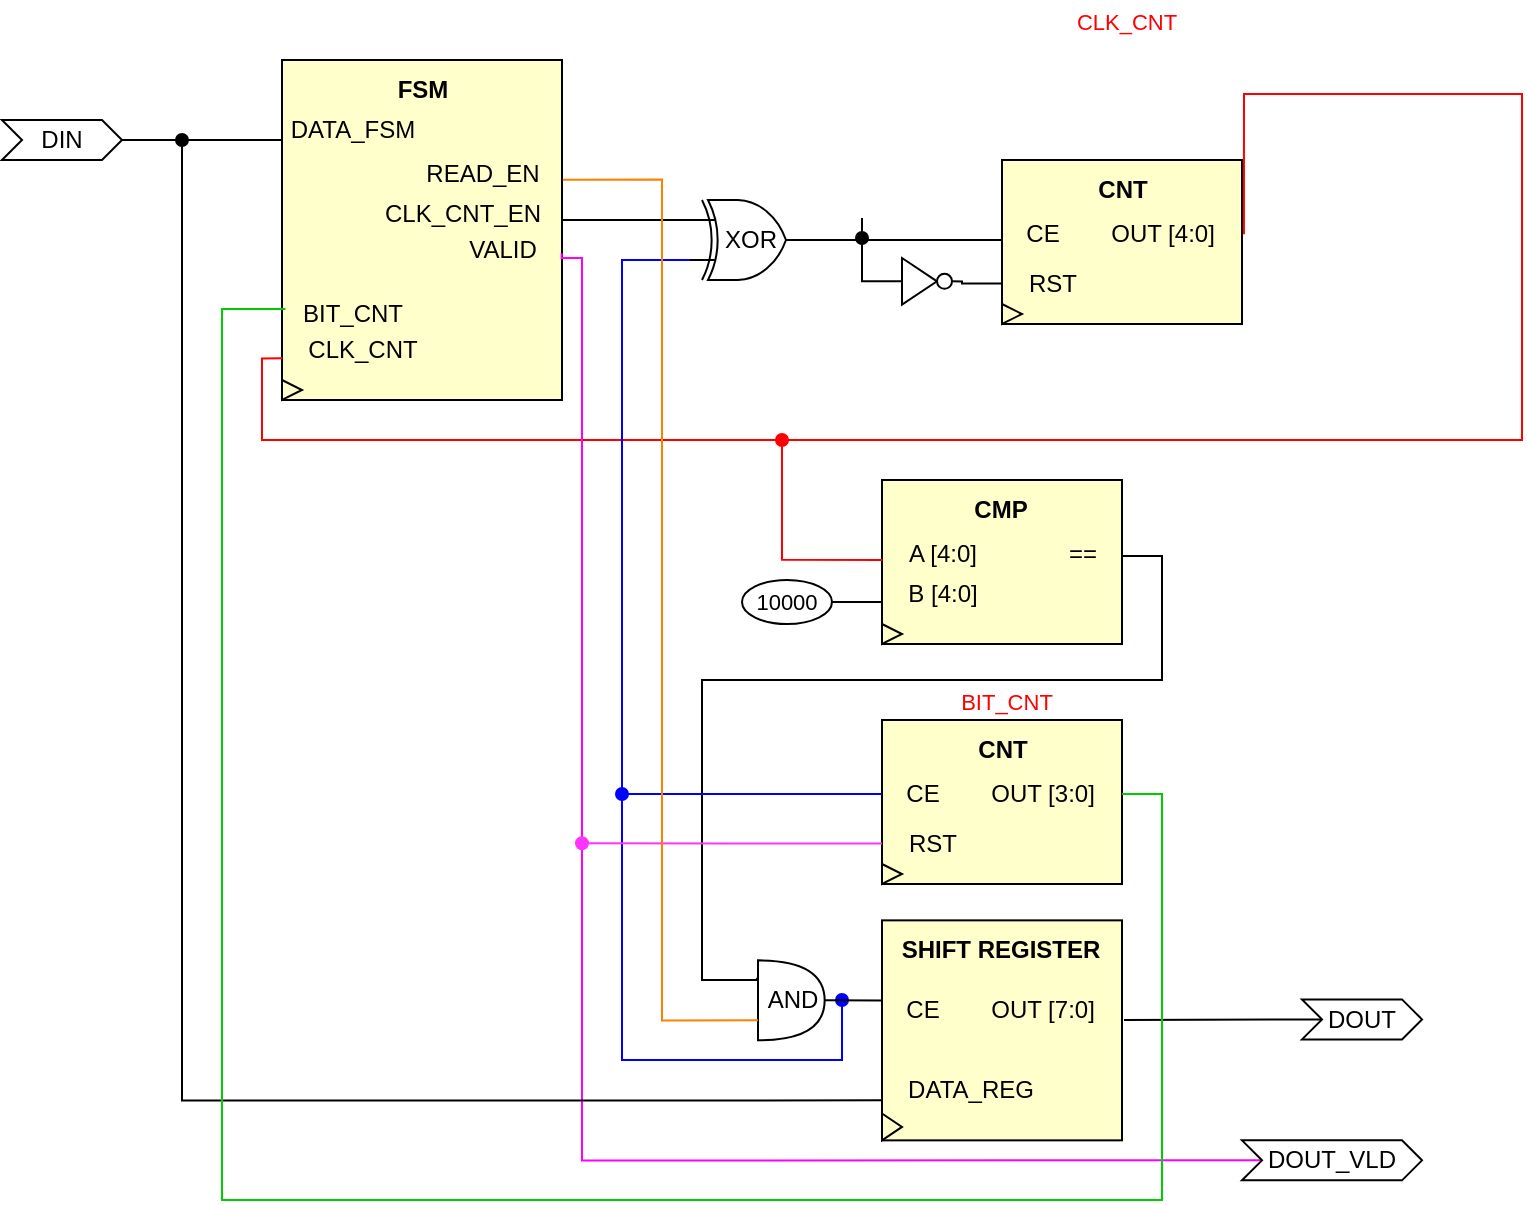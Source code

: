 <mxfile version="21.1.8" type="github">
  <diagram name="Page-1" id="wcoBjHvXgBKuY1BlQ7IX">
    <mxGraphModel dx="185" dy="131" grid="1" gridSize="10" guides="1" tooltips="1" connect="1" arrows="1" fold="1" page="1" pageScale="1" pageWidth="827" pageHeight="1169" math="0" shadow="0">
      <root>
        <mxCell id="0" />
        <mxCell id="1" parent="0" />
        <mxCell id="1FKGHby47MiAxsP9Uc5e-16" value="" style="group" parent="1" vertex="1" connectable="0">
          <mxGeometry x="140" y="70" width="530" height="462" as="geometry" />
        </mxCell>
        <mxCell id="1FKGHby47MiAxsP9Uc5e-12" value="" style="group" parent="1FKGHby47MiAxsP9Uc5e-16" vertex="1" connectable="0">
          <mxGeometry x="30" width="155" height="150" as="geometry" />
        </mxCell>
        <mxCell id="1FKGHby47MiAxsP9Uc5e-1" value="" style="rounded=0;whiteSpace=wrap;html=1;fillColor=#FFFFCC;" parent="1FKGHby47MiAxsP9Uc5e-12" vertex="1">
          <mxGeometry x="10" y="-20" width="140" height="170" as="geometry" />
        </mxCell>
        <mxCell id="1FKGHby47MiAxsP9Uc5e-3" value="DATA_FSM" style="text;html=1;align=center;verticalAlign=middle;resizable=0;points=[];autosize=1;strokeColor=none;fillColor=none;" parent="1FKGHby47MiAxsP9Uc5e-12" vertex="1">
          <mxGeometry width="90" height="30" as="geometry" />
        </mxCell>
        <mxCell id="1FKGHby47MiAxsP9Uc5e-6" value="READ_EN" style="text;html=1;align=center;verticalAlign=middle;resizable=0;points=[];autosize=1;strokeColor=none;fillColor=none;" parent="1FKGHby47MiAxsP9Uc5e-12" vertex="1">
          <mxGeometry x="70" y="22" width="80" height="30" as="geometry" />
        </mxCell>
        <mxCell id="1FKGHby47MiAxsP9Uc5e-7" value="CLK_CNT_EN" style="text;html=1;align=center;verticalAlign=middle;resizable=0;points=[];autosize=1;strokeColor=none;fillColor=none;" parent="1FKGHby47MiAxsP9Uc5e-12" vertex="1">
          <mxGeometry x="50" y="42" width="100" height="30" as="geometry" />
        </mxCell>
        <mxCell id="1FKGHby47MiAxsP9Uc5e-8" value="VALID" style="text;html=1;align=center;verticalAlign=middle;resizable=0;points=[];autosize=1;strokeColor=none;fillColor=none;" parent="1FKGHby47MiAxsP9Uc5e-12" vertex="1">
          <mxGeometry x="90" y="60" width="60" height="30" as="geometry" />
        </mxCell>
        <mxCell id="1FKGHby47MiAxsP9Uc5e-85" style="edgeStyle=orthogonalEdgeStyle;rounded=0;orthogonalLoop=1;jettySize=auto;html=1;endArrow=oval;endFill=1;exitX=0.003;exitY=0.639;exitDx=0;exitDy=0;exitPerimeter=0;strokeColor=#FF0000;" parent="1FKGHby47MiAxsP9Uc5e-12" source="1FKGHby47MiAxsP9Uc5e-10" edge="1">
          <mxGeometry relative="1" as="geometry">
            <mxPoint x="260" y="170" as="targetPoint" />
            <Array as="points">
              <mxPoint y="129" />
              <mxPoint y="170" />
              <mxPoint x="260" y="170" />
            </Array>
          </mxGeometry>
        </mxCell>
        <mxCell id="1FKGHby47MiAxsP9Uc5e-9" value="BIT_CNT" style="text;html=1;align=center;verticalAlign=middle;resizable=0;points=[];autosize=1;strokeColor=none;fillColor=none;" parent="1FKGHby47MiAxsP9Uc5e-12" vertex="1">
          <mxGeometry x="10" y="92" width="70" height="30" as="geometry" />
        </mxCell>
        <mxCell id="1FKGHby47MiAxsP9Uc5e-10" value="CLK_CNT" style="text;html=1;align=center;verticalAlign=middle;resizable=0;points=[];autosize=1;strokeColor=none;fillColor=none;" parent="1FKGHby47MiAxsP9Uc5e-12" vertex="1">
          <mxGeometry x="10" y="110" width="80" height="30" as="geometry" />
        </mxCell>
        <mxCell id="1FKGHby47MiAxsP9Uc5e-15" value="" style="triangle;whiteSpace=wrap;html=1;fillColor=none;" parent="1FKGHby47MiAxsP9Uc5e-12" vertex="1">
          <mxGeometry x="10" y="140" width="10" height="10" as="geometry" />
        </mxCell>
        <mxCell id="1FKGHby47MiAxsP9Uc5e-13" value="" style="endArrow=none;html=1;rounded=0;strokeWidth=1;" parent="1FKGHby47MiAxsP9Uc5e-16" edge="1">
          <mxGeometry width="50" height="50" relative="1" as="geometry">
            <mxPoint x="-40" y="20" as="sourcePoint" />
            <mxPoint x="40" y="20" as="targetPoint" />
          </mxGeometry>
        </mxCell>
        <mxCell id="Cq8n0TCiu43TakanwMMQ-15" style="edgeStyle=orthogonalEdgeStyle;rounded=0;orthogonalLoop=1;jettySize=auto;html=1;endArrow=oval;endFill=1;shadow=0;strokeColor=#0000FF;exitX=0;exitY=0.75;exitDx=0;exitDy=0;exitPerimeter=0;" parent="1FKGHby47MiAxsP9Uc5e-16" source="Cq8n0TCiu43TakanwMMQ-10" edge="1">
          <mxGeometry relative="1" as="geometry">
            <mxPoint x="320" y="450" as="targetPoint" />
            <Array as="points">
              <mxPoint x="244" y="80" />
              <mxPoint x="210" y="80" />
              <mxPoint x="210" y="480" />
              <mxPoint x="320" y="480" />
            </Array>
            <mxPoint x="250" y="10" as="sourcePoint" />
          </mxGeometry>
        </mxCell>
        <mxCell id="Cq8n0TCiu43TakanwMMQ-14" style="edgeStyle=orthogonalEdgeStyle;rounded=0;orthogonalLoop=1;jettySize=auto;html=1;entryX=0;entryY=0.25;entryDx=0;entryDy=0;entryPerimeter=0;endArrow=none;endFill=0;strokeColor=#000000;" parent="1FKGHby47MiAxsP9Uc5e-16" source="1FKGHby47MiAxsP9Uc5e-7" target="Cq8n0TCiu43TakanwMMQ-10" edge="1">
          <mxGeometry relative="1" as="geometry">
            <Array as="points">
              <mxPoint x="210" y="60" />
              <mxPoint x="210" y="60" />
            </Array>
          </mxGeometry>
        </mxCell>
        <mxCell id="Cq8n0TCiu43TakanwMMQ-43" value="&lt;span style=&quot;font-size: 11px;&quot;&gt;&lt;font color=&quot;#ff0000&quot;&gt;BIT_CNT&lt;/font&gt;&lt;/span&gt;" style="ellipse;whiteSpace=wrap;html=1;strokeColor=none;fillColor=none;" parent="1FKGHby47MiAxsP9Uc5e-16" vertex="1">
          <mxGeometry x="370" y="290" width="65" height="22" as="geometry" />
        </mxCell>
        <mxCell id="xfVSi9ghaYqdGzDr46ja-1" value="" style="group" vertex="1" connectable="0" parent="1FKGHby47MiAxsP9Uc5e-16">
          <mxGeometry x="244" y="50" width="60" height="40" as="geometry" />
        </mxCell>
        <mxCell id="Cq8n0TCiu43TakanwMMQ-10" value="" style="verticalLabelPosition=bottom;shadow=0;dashed=0;align=center;html=1;verticalAlign=top;shape=mxgraph.electrical.logic_gates.logic_gate;operation=xor;" parent="xfVSi9ghaYqdGzDr46ja-1" vertex="1">
          <mxGeometry width="60" height="40" as="geometry" />
        </mxCell>
        <mxCell id="xfVSi9ghaYqdGzDr46ja-2" style="edgeStyle=orthogonalEdgeStyle;rounded=0;orthogonalLoop=1;jettySize=auto;html=1;endArrow=none;endFill=0;" edge="1" parent="xfVSi9ghaYqdGzDr46ja-1" source="UN3h619YWNNhsJVaDMtR-85">
          <mxGeometry relative="1" as="geometry">
            <mxPoint x="156" y="20" as="targetPoint" />
          </mxGeometry>
        </mxCell>
        <mxCell id="UN3h619YWNNhsJVaDMtR-85" value="XOR" style="text;html=1;align=center;verticalAlign=middle;resizable=0;points=[];autosize=1;strokeColor=none;fillColor=none;" parent="xfVSi9ghaYqdGzDr46ja-1" vertex="1">
          <mxGeometry x="5" y="5" width="50" height="30" as="geometry" />
        </mxCell>
        <mxCell id="1FKGHby47MiAxsP9Uc5e-78" value="" style="group" parent="1FKGHby47MiAxsP9Uc5e-16" vertex="1" connectable="0">
          <mxGeometry x="350" y="29" width="180" height="82" as="geometry" />
        </mxCell>
        <mxCell id="1FKGHby47MiAxsP9Uc5e-24" value="" style="group" parent="1FKGHby47MiAxsP9Uc5e-78" vertex="1" connectable="0">
          <mxGeometry x="40" y="1" width="140" height="82" as="geometry" />
        </mxCell>
        <mxCell id="1FKGHby47MiAxsP9Uc5e-25" value="" style="rounded=0;whiteSpace=wrap;html=1;fillColor=#FFFFCC;" parent="1FKGHby47MiAxsP9Uc5e-24" vertex="1">
          <mxGeometry x="10" width="120" height="82" as="geometry" />
        </mxCell>
        <mxCell id="1FKGHby47MiAxsP9Uc5e-27" value="" style="triangle;whiteSpace=wrap;html=1;fillColor=none;" parent="1FKGHby47MiAxsP9Uc5e-24" vertex="1">
          <mxGeometry x="10" y="72" width="10" height="10" as="geometry" />
        </mxCell>
        <mxCell id="1FKGHby47MiAxsP9Uc5e-28" value="CE" style="text;html=1;align=center;verticalAlign=middle;resizable=0;points=[];autosize=1;strokeColor=none;fillColor=none;" parent="1FKGHby47MiAxsP9Uc5e-24" vertex="1">
          <mxGeometry x="10" y="22" width="40" height="30" as="geometry" />
        </mxCell>
        <mxCell id="1FKGHby47MiAxsP9Uc5e-29" value="RST" style="text;html=1;align=center;verticalAlign=middle;resizable=0;points=[];autosize=1;strokeColor=none;fillColor=none;" parent="1FKGHby47MiAxsP9Uc5e-24" vertex="1">
          <mxGeometry x="10" y="46.66" width="50" height="30" as="geometry" />
        </mxCell>
        <mxCell id="1FKGHby47MiAxsP9Uc5e-30" value="OUT [4:0]" style="text;html=1;align=center;verticalAlign=middle;resizable=0;points=[];autosize=1;strokeColor=none;fillColor=none;" parent="1FKGHby47MiAxsP9Uc5e-24" vertex="1">
          <mxGeometry x="50" y="22" width="80" height="30" as="geometry" />
        </mxCell>
        <mxCell id="Cq8n0TCiu43TakanwMMQ-41" value="&lt;b&gt;CNT&lt;/b&gt;" style="text;html=1;align=center;verticalAlign=middle;resizable=0;points=[];autosize=1;strokeColor=none;fillColor=none;" parent="1FKGHby47MiAxsP9Uc5e-24" vertex="1">
          <mxGeometry x="45" width="50" height="30" as="geometry" />
        </mxCell>
        <mxCell id="1FKGHby47MiAxsP9Uc5e-72" value="" style="group" parent="1FKGHby47MiAxsP9Uc5e-78" vertex="1" connectable="0">
          <mxGeometry y="50" width="25" height="23.33" as="geometry" />
        </mxCell>
        <mxCell id="1FKGHby47MiAxsP9Uc5e-82" style="edgeStyle=orthogonalEdgeStyle;rounded=0;orthogonalLoop=1;jettySize=auto;html=1;endArrow=oval;endFill=1;" parent="1FKGHby47MiAxsP9Uc5e-72" source="1FKGHby47MiAxsP9Uc5e-73" edge="1">
          <mxGeometry relative="1" as="geometry">
            <mxPoint x="-20" y="-10" as="targetPoint" />
          </mxGeometry>
        </mxCell>
        <mxCell id="1FKGHby47MiAxsP9Uc5e-73" value="" style="triangle;whiteSpace=wrap;html=1;align=center;" parent="1FKGHby47MiAxsP9Uc5e-72" vertex="1">
          <mxGeometry width="17.5" height="23.33" as="geometry" />
        </mxCell>
        <mxCell id="1FKGHby47MiAxsP9Uc5e-74" value="" style="ellipse;whiteSpace=wrap;html=1;aspect=fixed;" parent="1FKGHby47MiAxsP9Uc5e-72" vertex="1">
          <mxGeometry x="17.5" y="7.91" width="7.5" height="7.5" as="geometry" />
        </mxCell>
        <mxCell id="1FKGHby47MiAxsP9Uc5e-76" style="edgeStyle=orthogonalEdgeStyle;rounded=0;orthogonalLoop=1;jettySize=auto;html=1;entryX=1;entryY=0.5;entryDx=0;entryDy=0;endArrow=none;endFill=0;" parent="1FKGHby47MiAxsP9Uc5e-78" source="1FKGHby47MiAxsP9Uc5e-29" target="1FKGHby47MiAxsP9Uc5e-74" edge="1">
          <mxGeometry relative="1" as="geometry" />
        </mxCell>
        <mxCell id="1FKGHby47MiAxsP9Uc5e-61" value="" style="group" parent="1" vertex="1" connectable="0">
          <mxGeometry x="410" y="260" width="200" height="82" as="geometry" />
        </mxCell>
        <mxCell id="1FKGHby47MiAxsP9Uc5e-49" value="" style="group" parent="1FKGHby47MiAxsP9Uc5e-61" vertex="1" connectable="0">
          <mxGeometry x="60" width="140" height="82" as="geometry" />
        </mxCell>
        <mxCell id="1FKGHby47MiAxsP9Uc5e-50" value="" style="rounded=0;whiteSpace=wrap;html=1;fillColor=#FFFFCC;" parent="1FKGHby47MiAxsP9Uc5e-49" vertex="1">
          <mxGeometry x="10" width="120" height="82" as="geometry" />
        </mxCell>
        <mxCell id="1FKGHby47MiAxsP9Uc5e-51" value="&lt;b&gt;CMP&lt;/b&gt;" style="text;html=1;align=center;verticalAlign=middle;resizable=0;points=[];autosize=1;strokeColor=none;fillColor=none;" parent="1FKGHby47MiAxsP9Uc5e-49" vertex="1">
          <mxGeometry x="44" width="50" height="30" as="geometry" />
        </mxCell>
        <mxCell id="1FKGHby47MiAxsP9Uc5e-52" value="" style="triangle;whiteSpace=wrap;html=1;fillColor=none;" parent="1FKGHby47MiAxsP9Uc5e-49" vertex="1">
          <mxGeometry x="10" y="72" width="10" height="10" as="geometry" />
        </mxCell>
        <mxCell id="1FKGHby47MiAxsP9Uc5e-53" value="A [4:0]" style="text;html=1;align=center;verticalAlign=middle;resizable=0;points=[];autosize=1;strokeColor=none;fillColor=none;" parent="1FKGHby47MiAxsP9Uc5e-49" vertex="1">
          <mxGeometry x="10" y="22" width="60" height="30" as="geometry" />
        </mxCell>
        <mxCell id="1FKGHby47MiAxsP9Uc5e-55" value="==" style="text;html=1;align=center;verticalAlign=middle;resizable=0;points=[];autosize=1;strokeColor=none;fillColor=none;" parent="1FKGHby47MiAxsP9Uc5e-49" vertex="1">
          <mxGeometry x="90" y="22" width="40" height="30" as="geometry" />
        </mxCell>
        <mxCell id="1FKGHby47MiAxsP9Uc5e-56" value="B [4:0]" style="text;html=1;align=center;verticalAlign=middle;resizable=0;points=[];autosize=1;strokeColor=none;fillColor=none;" parent="1FKGHby47MiAxsP9Uc5e-49" vertex="1">
          <mxGeometry x="10" y="42" width="60" height="30" as="geometry" />
        </mxCell>
        <mxCell id="1FKGHby47MiAxsP9Uc5e-60" style="edgeStyle=orthogonalEdgeStyle;rounded=0;orthogonalLoop=1;jettySize=auto;html=1;exitX=1;exitY=0.5;exitDx=0;exitDy=0;endArrow=none;endFill=0;" parent="1FKGHby47MiAxsP9Uc5e-61" source="1FKGHby47MiAxsP9Uc5e-58" edge="1">
          <mxGeometry relative="1" as="geometry">
            <mxPoint x="70" y="61" as="targetPoint" />
          </mxGeometry>
        </mxCell>
        <mxCell id="1FKGHby47MiAxsP9Uc5e-58" value="&lt;span style=&quot;font-size: 11px;&quot;&gt;10000&lt;/span&gt;" style="ellipse;whiteSpace=wrap;html=1;" parent="1FKGHby47MiAxsP9Uc5e-61" vertex="1">
          <mxGeometry y="50" width="45" height="22" as="geometry" />
        </mxCell>
        <mxCell id="1FKGHby47MiAxsP9Uc5e-84" style="edgeStyle=orthogonalEdgeStyle;rounded=0;orthogonalLoop=1;jettySize=auto;html=1;entryX=0.003;entryY=0.598;entryDx=0;entryDy=0;entryPerimeter=0;endArrow=none;endFill=0;strokeColor=#FF0000;exitX=1.012;exitY=0.503;exitDx=0;exitDy=0;exitPerimeter=0;" parent="1" source="1FKGHby47MiAxsP9Uc5e-30" target="1FKGHby47MiAxsP9Uc5e-53" edge="1">
          <mxGeometry relative="1" as="geometry">
            <mxPoint x="450" y="350" as="targetPoint" />
            <Array as="points">
              <mxPoint x="800" y="67" />
              <mxPoint x="800" y="240" />
              <mxPoint x="430" y="240" />
              <mxPoint x="430" y="300" />
            </Array>
          </mxGeometry>
        </mxCell>
        <mxCell id="1FKGHby47MiAxsP9Uc5e-86" style="edgeStyle=orthogonalEdgeStyle;rounded=0;orthogonalLoop=1;jettySize=auto;html=1;exitX=-0.013;exitY=0.218;exitDx=0;exitDy=0;exitPerimeter=0;entryX=1.002;entryY=0.534;entryDx=0;entryDy=0;entryPerimeter=0;endArrow=none;endFill=0;" parent="1" source="1FKGHby47MiAxsP9Uc5e-32" target="1FKGHby47MiAxsP9Uc5e-55" edge="1">
          <mxGeometry relative="1" as="geometry">
            <mxPoint x="400" y="460" as="targetPoint" />
            <Array as="points">
              <mxPoint x="418" y="510" />
              <mxPoint x="390" y="510" />
              <mxPoint x="390" y="360" />
              <mxPoint x="620" y="360" />
              <mxPoint x="620" y="298" />
            </Array>
          </mxGeometry>
        </mxCell>
        <mxCell id="Cq8n0TCiu43TakanwMMQ-28" value="DIN" style="shape=step;perimeter=stepPerimeter;whiteSpace=wrap;html=1;fixedSize=1;size=10;" parent="1" vertex="1">
          <mxGeometry x="40" y="80" width="60" height="20" as="geometry" />
        </mxCell>
        <mxCell id="Cq8n0TCiu43TakanwMMQ-33" style="edgeStyle=orthogonalEdgeStyle;rounded=0;orthogonalLoop=1;jettySize=auto;html=1;exitX=0;exitY=0.5;exitDx=0;exitDy=0;endArrow=none;endFill=0;" parent="1" source="Cq8n0TCiu43TakanwMMQ-32" edge="1">
          <mxGeometry relative="1" as="geometry">
            <mxPoint x="601" y="530" as="targetPoint" />
            <Array as="points">
              <mxPoint x="601" y="530" />
            </Array>
          </mxGeometry>
        </mxCell>
        <mxCell id="Cq8n0TCiu43TakanwMMQ-32" value="DOUT" style="shape=step;perimeter=stepPerimeter;whiteSpace=wrap;html=1;fixedSize=1;size=10;" parent="1" vertex="1">
          <mxGeometry x="690" y="519.69" width="60" height="20" as="geometry" />
        </mxCell>
        <mxCell id="Cq8n0TCiu43TakanwMMQ-36" style="edgeStyle=orthogonalEdgeStyle;rounded=0;orthogonalLoop=1;jettySize=auto;html=1;exitX=0;exitY=0.5;exitDx=0;exitDy=0;entryX=0.997;entryY=0.556;entryDx=0;entryDy=0;entryPerimeter=0;endArrow=none;endFill=0;strokeColor=#FF00FF;" parent="1" source="Cq8n0TCiu43TakanwMMQ-34" target="1FKGHby47MiAxsP9Uc5e-8" edge="1">
          <mxGeometry relative="1" as="geometry">
            <Array as="points">
              <mxPoint x="670" y="600" />
              <mxPoint x="330" y="600" />
              <mxPoint x="330" y="149" />
              <mxPoint x="320" y="149" />
            </Array>
          </mxGeometry>
        </mxCell>
        <mxCell id="Cq8n0TCiu43TakanwMMQ-34" value="DOUT_VLD" style="shape=step;perimeter=stepPerimeter;whiteSpace=wrap;html=1;fixedSize=1;size=10;" parent="1" vertex="1">
          <mxGeometry x="660" y="590.18" width="90" height="20" as="geometry" />
        </mxCell>
        <mxCell id="1FKGHby47MiAxsP9Uc5e-2" value="&lt;b&gt;FSM&lt;/b&gt;" style="text;html=1;align=center;verticalAlign=middle;resizable=0;points=[];autosize=1;strokeColor=none;fillColor=none;" parent="1" vertex="1">
          <mxGeometry x="225" y="50" width="50" height="30" as="geometry" />
        </mxCell>
        <mxCell id="1FKGHby47MiAxsP9Uc5e-23" value="" style="group" parent="1" vertex="1" connectable="0">
          <mxGeometry x="470" y="380" width="140" height="82" as="geometry" />
        </mxCell>
        <mxCell id="1FKGHby47MiAxsP9Uc5e-17" value="" style="rounded=0;whiteSpace=wrap;html=1;fillColor=#FFFFCC;" parent="1FKGHby47MiAxsP9Uc5e-23" vertex="1">
          <mxGeometry x="10" width="120" height="82" as="geometry" />
        </mxCell>
        <mxCell id="1FKGHby47MiAxsP9Uc5e-19" value="" style="triangle;whiteSpace=wrap;html=1;fillColor=none;" parent="1FKGHby47MiAxsP9Uc5e-23" vertex="1">
          <mxGeometry x="10" y="72" width="10" height="10" as="geometry" />
        </mxCell>
        <mxCell id="UN3h619YWNNhsJVaDMtR-2" style="edgeStyle=orthogonalEdgeStyle;rounded=0;orthogonalLoop=1;jettySize=auto;html=1;strokeColor=#0000FF;endArrow=oval;endFill=1;" parent="1FKGHby47MiAxsP9Uc5e-23" source="1FKGHby47MiAxsP9Uc5e-20" edge="1">
          <mxGeometry relative="1" as="geometry">
            <mxPoint x="-120" y="37" as="targetPoint" />
          </mxGeometry>
        </mxCell>
        <mxCell id="1FKGHby47MiAxsP9Uc5e-20" value="CE" style="text;html=1;align=center;verticalAlign=middle;resizable=0;points=[];autosize=1;strokeColor=none;fillColor=none;" parent="1FKGHby47MiAxsP9Uc5e-23" vertex="1">
          <mxGeometry x="10" y="22" width="40" height="30" as="geometry" />
        </mxCell>
        <mxCell id="UN3h619YWNNhsJVaDMtR-1" style="edgeStyle=orthogonalEdgeStyle;rounded=0;orthogonalLoop=1;jettySize=auto;html=1;endArrow=oval;endFill=1;strokeColor=#FF33FF;" parent="1FKGHby47MiAxsP9Uc5e-23" source="1FKGHby47MiAxsP9Uc5e-21" edge="1">
          <mxGeometry relative="1" as="geometry">
            <mxPoint x="-140" y="61.66" as="targetPoint" />
          </mxGeometry>
        </mxCell>
        <mxCell id="1FKGHby47MiAxsP9Uc5e-21" value="RST" style="text;html=1;align=center;verticalAlign=middle;resizable=0;points=[];autosize=1;strokeColor=none;fillColor=none;" parent="1FKGHby47MiAxsP9Uc5e-23" vertex="1">
          <mxGeometry x="10" y="46.66" width="50" height="30" as="geometry" />
        </mxCell>
        <mxCell id="1FKGHby47MiAxsP9Uc5e-22" value="OUT [3:0]" style="text;html=1;align=center;verticalAlign=middle;resizable=0;points=[];autosize=1;strokeColor=none;fillColor=none;" parent="1FKGHby47MiAxsP9Uc5e-23" vertex="1">
          <mxGeometry x="50" y="22" width="80" height="30" as="geometry" />
        </mxCell>
        <mxCell id="Cq8n0TCiu43TakanwMMQ-38" value="&lt;b&gt;CNT&lt;/b&gt;" style="text;html=1;align=center;verticalAlign=middle;resizable=0;points=[];autosize=1;strokeColor=none;fillColor=none;" parent="1FKGHby47MiAxsP9Uc5e-23" vertex="1">
          <mxGeometry x="45" width="50" height="30" as="geometry" />
        </mxCell>
        <mxCell id="1FKGHby47MiAxsP9Uc5e-65" value="" style="group" parent="1" vertex="1" connectable="0">
          <mxGeometry x="400" y="480.18" width="210" height="110" as="geometry" />
        </mxCell>
        <mxCell id="Cq8n0TCiu43TakanwMMQ-37" style="edgeStyle=orthogonalEdgeStyle;rounded=0;orthogonalLoop=1;jettySize=auto;html=1;exitX=1;exitY=0.5;exitDx=0;exitDy=0;exitPerimeter=0;endArrow=none;endFill=0;" parent="1FKGHby47MiAxsP9Uc5e-65" source="1FKGHby47MiAxsP9Uc5e-32" edge="1">
          <mxGeometry relative="1" as="geometry">
            <mxPoint x="80" y="37.935" as="targetPoint" />
          </mxGeometry>
        </mxCell>
        <mxCell id="1FKGHby47MiAxsP9Uc5e-32" value="" style="shape=or;whiteSpace=wrap;html=1;align=center;" parent="1FKGHby47MiAxsP9Uc5e-65" vertex="1">
          <mxGeometry x="18" y="20" width="33.33" height="40" as="geometry" />
        </mxCell>
        <mxCell id="1FKGHby47MiAxsP9Uc5e-48" value="" style="group" parent="1FKGHby47MiAxsP9Uc5e-65" vertex="1" connectable="0">
          <mxGeometry x="70" width="140" height="110" as="geometry" />
        </mxCell>
        <mxCell id="1FKGHby47MiAxsP9Uc5e-41" value="" style="rounded=0;whiteSpace=wrap;html=1;fillColor=#FFFFCC;container=0;" parent="1FKGHby47MiAxsP9Uc5e-48" vertex="1">
          <mxGeometry x="10" width="120" height="110" as="geometry" />
        </mxCell>
        <mxCell id="1FKGHby47MiAxsP9Uc5e-42" value="&lt;b&gt;SHIFT REGISTER&lt;/b&gt;" style="text;html=1;align=center;verticalAlign=middle;resizable=0;points=[];autosize=1;strokeColor=none;fillColor=none;container=0;" parent="1FKGHby47MiAxsP9Uc5e-48" vertex="1">
          <mxGeometry x="9" width="120" height="30" as="geometry" />
        </mxCell>
        <mxCell id="1FKGHby47MiAxsP9Uc5e-43" value="" style="triangle;whiteSpace=wrap;html=1;fillColor=none;container=0;" parent="1FKGHby47MiAxsP9Uc5e-48" vertex="1">
          <mxGeometry x="10" y="96.585" width="10" height="13.415" as="geometry" />
        </mxCell>
        <mxCell id="1FKGHby47MiAxsP9Uc5e-63" style="edgeStyle=orthogonalEdgeStyle;rounded=0;orthogonalLoop=1;jettySize=auto;html=1;strokeWidth=1;endArrow=oval;endFill=1;exitX=0.011;exitY=0.667;exitDx=0;exitDy=0;exitPerimeter=0;" parent="1FKGHby47MiAxsP9Uc5e-48" source="1FKGHby47MiAxsP9Uc5e-44" edge="1">
          <mxGeometry relative="1" as="geometry">
            <mxPoint x="-340" y="-390.18" as="targetPoint" />
            <Array as="points">
              <mxPoint x="-340" y="90" />
            </Array>
          </mxGeometry>
        </mxCell>
        <mxCell id="1FKGHby47MiAxsP9Uc5e-45" value="CE" style="text;html=1;align=center;verticalAlign=middle;resizable=0;points=[];autosize=1;strokeColor=none;fillColor=none;container=0;" parent="1FKGHby47MiAxsP9Uc5e-48" vertex="1">
          <mxGeometry x="10" y="29.512" width="40" height="30" as="geometry" />
        </mxCell>
        <mxCell id="1FKGHby47MiAxsP9Uc5e-46" value="OUT [7:0]" style="text;html=1;align=center;verticalAlign=middle;resizable=0;points=[];autosize=1;strokeColor=none;fillColor=none;container=0;" parent="1FKGHby47MiAxsP9Uc5e-48" vertex="1">
          <mxGeometry x="50" y="29.512" width="80" height="30" as="geometry" />
        </mxCell>
        <mxCell id="1FKGHby47MiAxsP9Uc5e-44" value="DATA_REG" style="text;html=1;align=center;verticalAlign=middle;resizable=0;points=[];autosize=1;strokeColor=none;fillColor=none;container=0;" parent="1FKGHby47MiAxsP9Uc5e-48" vertex="1">
          <mxGeometry x="9" y="69.996" width="90" height="30" as="geometry" />
        </mxCell>
        <mxCell id="UN3h619YWNNhsJVaDMtR-87" value="AND" style="text;html=1;align=center;verticalAlign=middle;resizable=0;points=[];autosize=1;strokeColor=none;fillColor=none;" parent="1FKGHby47MiAxsP9Uc5e-65" vertex="1">
          <mxGeometry x="9.66" y="25" width="50" height="30" as="geometry" />
        </mxCell>
        <mxCell id="1FKGHby47MiAxsP9Uc5e-62" style="edgeStyle=orthogonalEdgeStyle;rounded=0;orthogonalLoop=1;jettySize=auto;html=1;endArrow=none;endFill=0;strokeWidth=1;entryX=0;entryY=0.75;entryDx=0;entryDy=0;entryPerimeter=0;exitX=1.005;exitY=0.594;exitDx=0;exitDy=0;exitPerimeter=0;strokeColor=#FF8000;" parent="1" source="1FKGHby47MiAxsP9Uc5e-6" target="1FKGHby47MiAxsP9Uc5e-32" edge="1">
          <mxGeometry relative="1" as="geometry">
            <mxPoint x="370" y="467.18" as="targetPoint" />
            <Array as="points">
              <mxPoint x="370" y="110" />
              <mxPoint x="370" y="530" />
            </Array>
            <mxPoint x="330" y="110" as="sourcePoint" />
          </mxGeometry>
        </mxCell>
        <mxCell id="UN3h619YWNNhsJVaDMtR-3" style="edgeStyle=orthogonalEdgeStyle;rounded=0;orthogonalLoop=1;jettySize=auto;html=1;entryX=0.024;entryY=0.417;entryDx=0;entryDy=0;entryPerimeter=0;endArrow=none;endFill=0;strokeColor=#00CC00;" parent="1" source="1FKGHby47MiAxsP9Uc5e-22" target="1FKGHby47MiAxsP9Uc5e-9" edge="1">
          <mxGeometry relative="1" as="geometry">
            <Array as="points">
              <mxPoint x="620" y="417" />
              <mxPoint x="620" y="620" />
              <mxPoint x="150" y="620" />
              <mxPoint x="150" y="175" />
            </Array>
          </mxGeometry>
        </mxCell>
        <mxCell id="UN3h619YWNNhsJVaDMtR-84" value="&lt;span style=&quot;font-size: 11px;&quot;&gt;&lt;font color=&quot;#ff0000&quot;&gt;CLK_CNT&lt;/font&gt;&lt;/span&gt;" style="ellipse;whiteSpace=wrap;html=1;strokeColor=none;fillColor=none;" parent="1" vertex="1">
          <mxGeometry x="570" y="20" width="65" height="22" as="geometry" />
        </mxCell>
      </root>
    </mxGraphModel>
  </diagram>
</mxfile>

